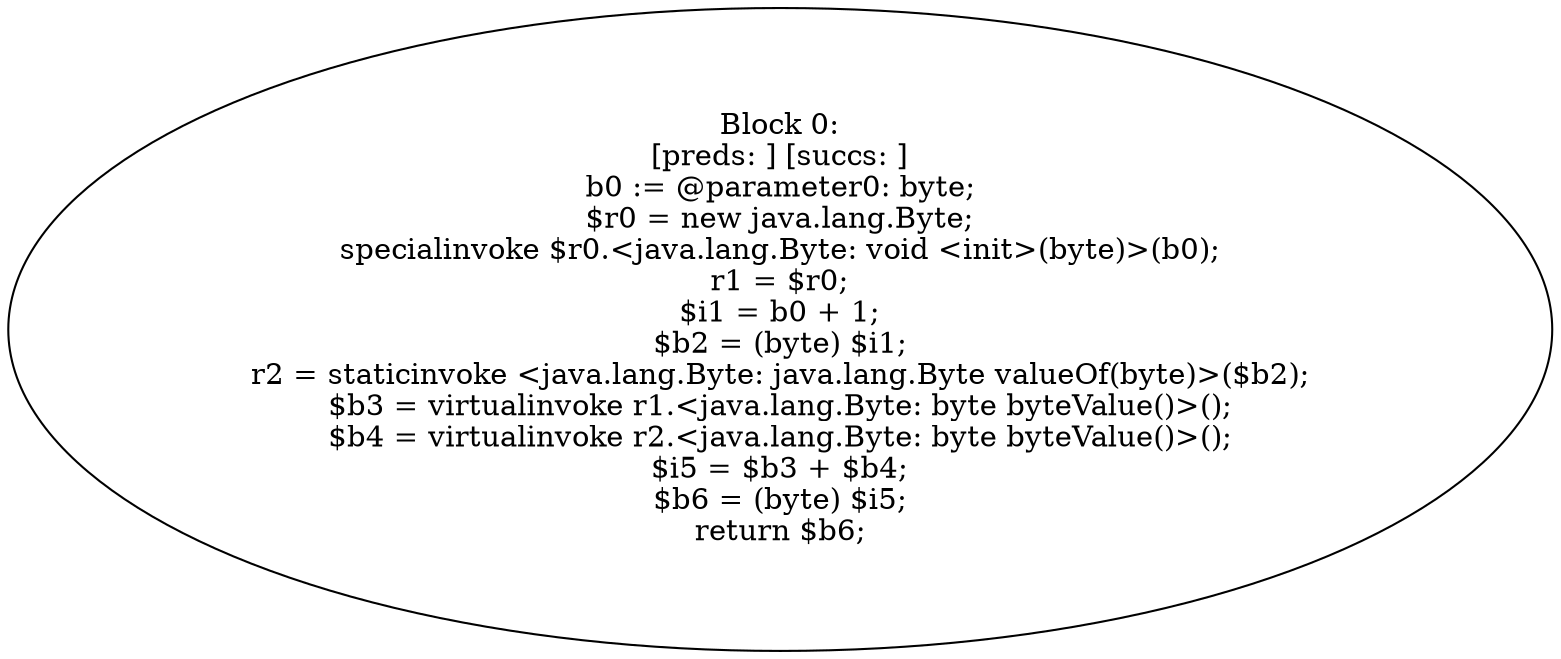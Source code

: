 digraph "unitGraph" {
    "Block 0:
[preds: ] [succs: ]
b0 := @parameter0: byte;
$r0 = new java.lang.Byte;
specialinvoke $r0.<java.lang.Byte: void <init>(byte)>(b0);
r1 = $r0;
$i1 = b0 + 1;
$b2 = (byte) $i1;
r2 = staticinvoke <java.lang.Byte: java.lang.Byte valueOf(byte)>($b2);
$b3 = virtualinvoke r1.<java.lang.Byte: byte byteValue()>();
$b4 = virtualinvoke r2.<java.lang.Byte: byte byteValue()>();
$i5 = $b3 + $b4;
$b6 = (byte) $i5;
return $b6;
"
}
